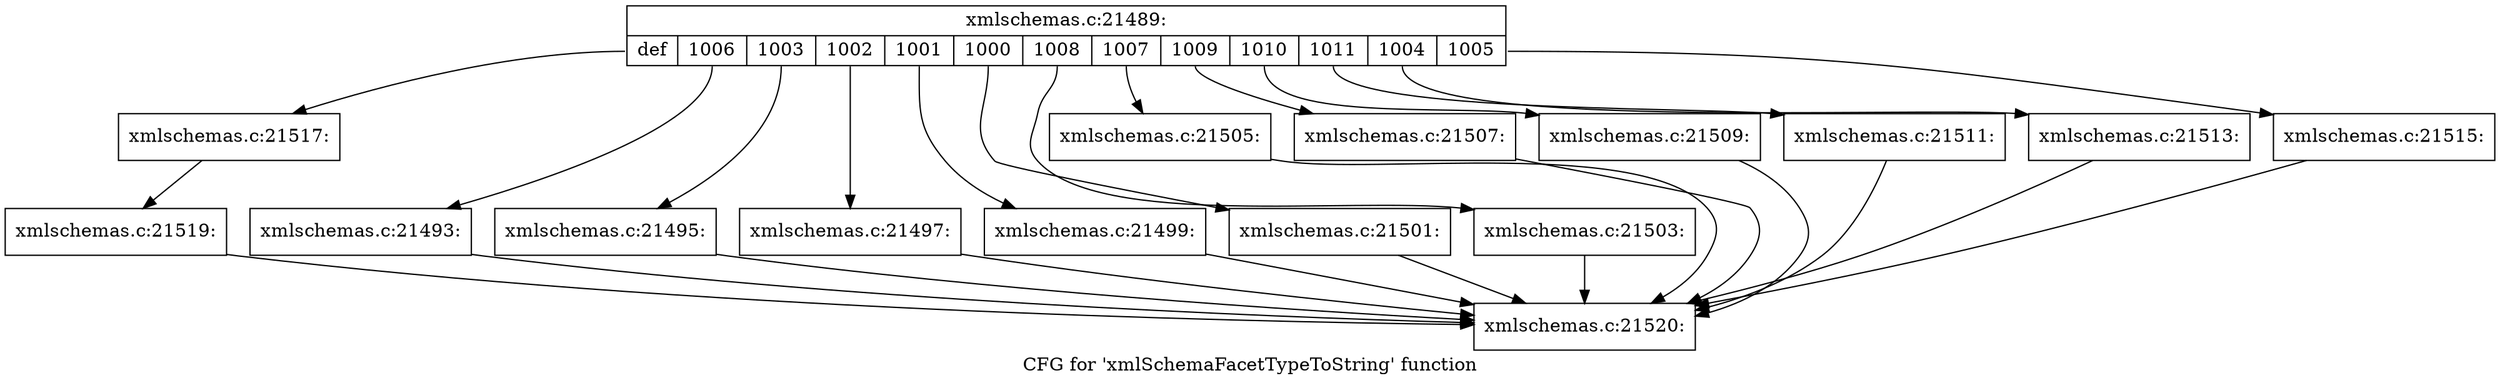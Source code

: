 digraph "CFG for 'xmlSchemaFacetTypeToString' function" {
	label="CFG for 'xmlSchemaFacetTypeToString' function";

	Node0x5398670 [shape=record,label="{xmlschemas.c:21489:|{<s0>def|<s1>1006|<s2>1003|<s3>1002|<s4>1001|<s5>1000|<s6>1008|<s7>1007|<s8>1009|<s9>1010|<s10>1011|<s11>1004|<s12>1005}}"];
	Node0x5398670:s0 -> Node0x53a9130;
	Node0x5398670:s1 -> Node0x501fd10;
	Node0x5398670:s2 -> Node0x53b96e0;
	Node0x5398670:s3 -> Node0x53b98d0;
	Node0x5398670:s4 -> Node0x53b9ac0;
	Node0x5398670:s5 -> Node0x53b9cb0;
	Node0x5398670:s6 -> Node0x53b9ea0;
	Node0x5398670:s7 -> Node0x53ba090;
	Node0x5398670:s8 -> Node0x53ba280;
	Node0x5398670:s9 -> Node0x53ba470;
	Node0x5398670:s10 -> Node0x53ba660;
	Node0x5398670:s11 -> Node0x53ba850;
	Node0x5398670:s12 -> Node0x53a9380;
	Node0x501fd10 [shape=record,label="{xmlschemas.c:21493:}"];
	Node0x501fd10 -> Node0x53a8ea0;
	Node0x53b96e0 [shape=record,label="{xmlschemas.c:21495:}"];
	Node0x53b96e0 -> Node0x53a8ea0;
	Node0x53b98d0 [shape=record,label="{xmlschemas.c:21497:}"];
	Node0x53b98d0 -> Node0x53a8ea0;
	Node0x53b9ac0 [shape=record,label="{xmlschemas.c:21499:}"];
	Node0x53b9ac0 -> Node0x53a8ea0;
	Node0x53b9cb0 [shape=record,label="{xmlschemas.c:21501:}"];
	Node0x53b9cb0 -> Node0x53a8ea0;
	Node0x53b9ea0 [shape=record,label="{xmlschemas.c:21503:}"];
	Node0x53b9ea0 -> Node0x53a8ea0;
	Node0x53ba090 [shape=record,label="{xmlschemas.c:21505:}"];
	Node0x53ba090 -> Node0x53a8ea0;
	Node0x53ba280 [shape=record,label="{xmlschemas.c:21507:}"];
	Node0x53ba280 -> Node0x53a8ea0;
	Node0x53ba470 [shape=record,label="{xmlschemas.c:21509:}"];
	Node0x53ba470 -> Node0x53a8ea0;
	Node0x53ba660 [shape=record,label="{xmlschemas.c:21511:}"];
	Node0x53ba660 -> Node0x53a8ea0;
	Node0x53ba850 [shape=record,label="{xmlschemas.c:21513:}"];
	Node0x53ba850 -> Node0x53a8ea0;
	Node0x53a9380 [shape=record,label="{xmlschemas.c:21515:}"];
	Node0x53a9380 -> Node0x53a8ea0;
	Node0x53a9130 [shape=record,label="{xmlschemas.c:21517:}"];
	Node0x53a9130 -> Node0x53a9050;
	Node0x53a9050 [shape=record,label="{xmlschemas.c:21519:}"];
	Node0x53a9050 -> Node0x53a8ea0;
	Node0x53a8ea0 [shape=record,label="{xmlschemas.c:21520:}"];
}
